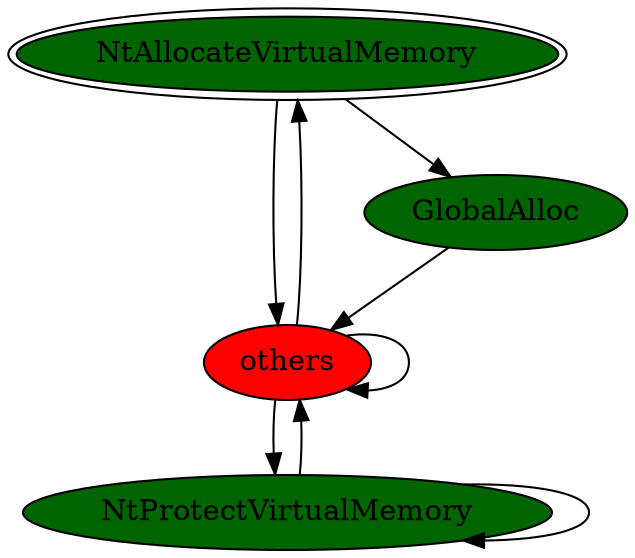 digraph "./REPORTS/3980/API_PER_CATEGORY/GlobalAlloc.exe_1944_Memory Management_API_per_Category_Transition_Matrix" {
	NtAllocateVirtualMemory [label=NtAllocateVirtualMemory fillcolor=darkgreen peripheries=2 style=filled]
	others [label=others fillcolor=red style=filled]
	NtAllocateVirtualMemory -> others [label=""]
	GlobalAlloc [label=GlobalAlloc fillcolor=darkgreen style=filled]
	NtAllocateVirtualMemory -> GlobalAlloc [label=""]
	others -> NtAllocateVirtualMemory [label=""]
	others -> others [label=""]
	NtProtectVirtualMemory [label=NtProtectVirtualMemory fillcolor=darkgreen style=filled]
	others -> NtProtectVirtualMemory [label=""]
	GlobalAlloc -> others [label=""]
	NtProtectVirtualMemory -> others [label=""]
	NtProtectVirtualMemory -> NtProtectVirtualMemory [label=""]
}
